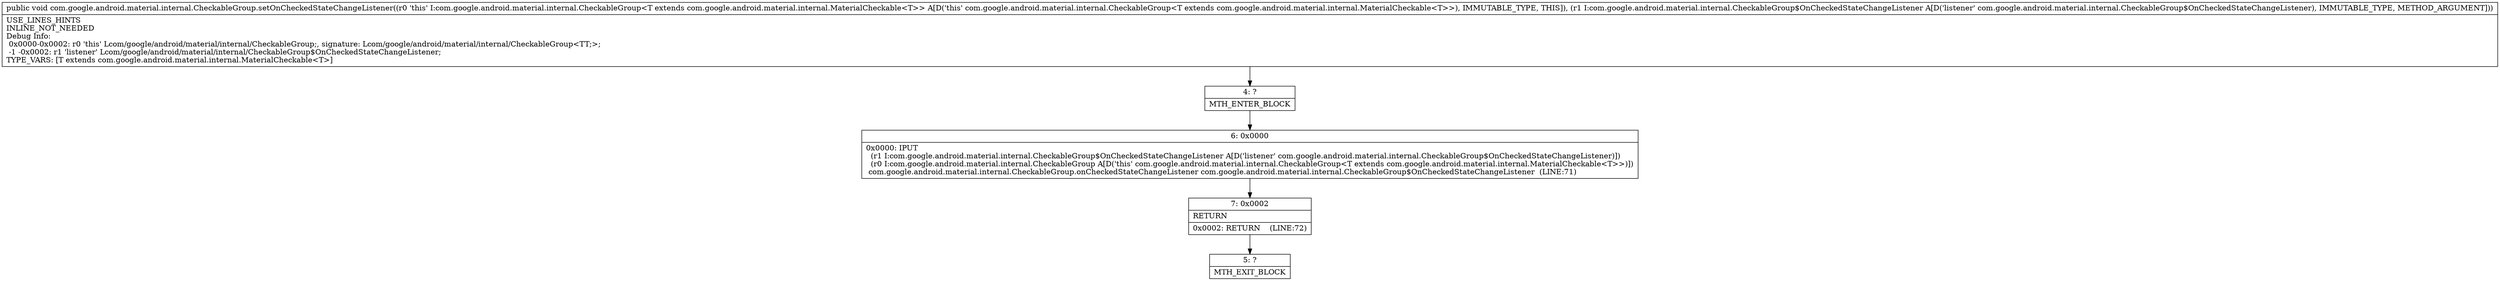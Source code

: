 digraph "CFG forcom.google.android.material.internal.CheckableGroup.setOnCheckedStateChangeListener(Lcom\/google\/android\/material\/internal\/CheckableGroup$OnCheckedStateChangeListener;)V" {
Node_4 [shape=record,label="{4\:\ ?|MTH_ENTER_BLOCK\l}"];
Node_6 [shape=record,label="{6\:\ 0x0000|0x0000: IPUT  \l  (r1 I:com.google.android.material.internal.CheckableGroup$OnCheckedStateChangeListener A[D('listener' com.google.android.material.internal.CheckableGroup$OnCheckedStateChangeListener)])\l  (r0 I:com.google.android.material.internal.CheckableGroup A[D('this' com.google.android.material.internal.CheckableGroup\<T extends com.google.android.material.internal.MaterialCheckable\<T\>\>)])\l com.google.android.material.internal.CheckableGroup.onCheckedStateChangeListener com.google.android.material.internal.CheckableGroup$OnCheckedStateChangeListener  (LINE:71)\l}"];
Node_7 [shape=record,label="{7\:\ 0x0002|RETURN\l|0x0002: RETURN    (LINE:72)\l}"];
Node_5 [shape=record,label="{5\:\ ?|MTH_EXIT_BLOCK\l}"];
MethodNode[shape=record,label="{public void com.google.android.material.internal.CheckableGroup.setOnCheckedStateChangeListener((r0 'this' I:com.google.android.material.internal.CheckableGroup\<T extends com.google.android.material.internal.MaterialCheckable\<T\>\> A[D('this' com.google.android.material.internal.CheckableGroup\<T extends com.google.android.material.internal.MaterialCheckable\<T\>\>), IMMUTABLE_TYPE, THIS]), (r1 I:com.google.android.material.internal.CheckableGroup$OnCheckedStateChangeListener A[D('listener' com.google.android.material.internal.CheckableGroup$OnCheckedStateChangeListener), IMMUTABLE_TYPE, METHOD_ARGUMENT]))  | USE_LINES_HINTS\lINLINE_NOT_NEEDED\lDebug Info:\l  0x0000\-0x0002: r0 'this' Lcom\/google\/android\/material\/internal\/CheckableGroup;, signature: Lcom\/google\/android\/material\/internal\/CheckableGroup\<TT;\>;\l  \-1 \-0x0002: r1 'listener' Lcom\/google\/android\/material\/internal\/CheckableGroup$OnCheckedStateChangeListener;\lTYPE_VARS: [T extends com.google.android.material.internal.MaterialCheckable\<T\>]\l}"];
MethodNode -> Node_4;Node_4 -> Node_6;
Node_6 -> Node_7;
Node_7 -> Node_5;
}

